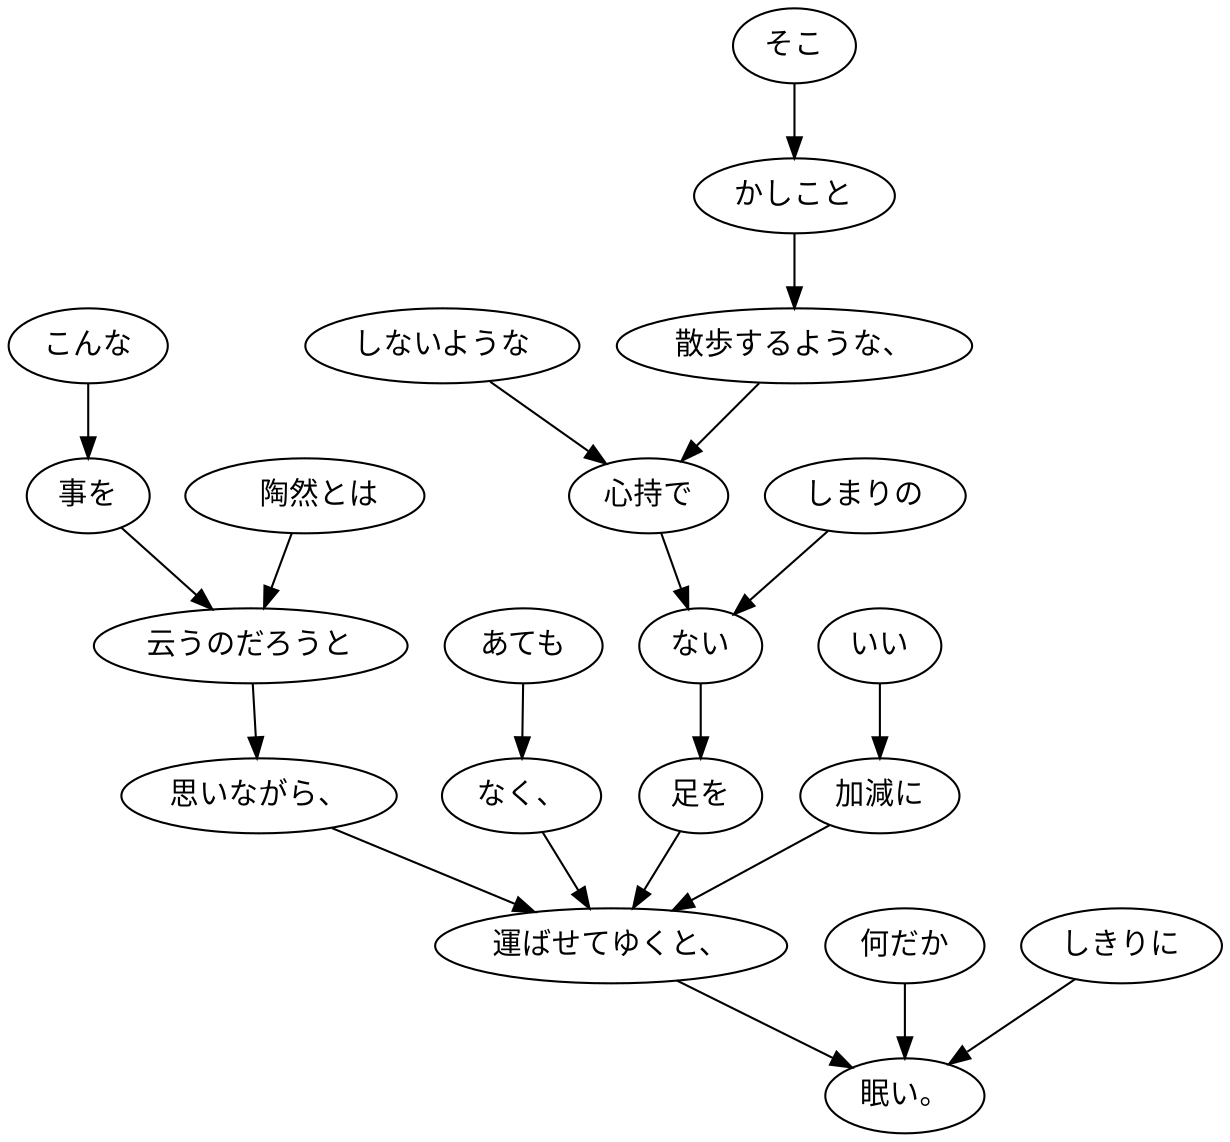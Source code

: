 digraph graph9161 {
	node0 [label="　陶然とは"];
	node1 [label="こんな"];
	node2 [label="事を"];
	node3 [label="云うのだろうと"];
	node4 [label="思いながら、"];
	node5 [label="あても"];
	node6 [label="なく、"];
	node7 [label="そこ"];
	node8 [label="かしこと"];
	node9 [label="散歩するような、"];
	node10 [label="しないような"];
	node11 [label="心持で"];
	node12 [label="しまりの"];
	node13 [label="ない"];
	node14 [label="足を"];
	node15 [label="いい"];
	node16 [label="加減に"];
	node17 [label="運ばせてゆくと、"];
	node18 [label="何だか"];
	node19 [label="しきりに"];
	node20 [label="眠い。"];
	node0 -> node3;
	node1 -> node2;
	node2 -> node3;
	node3 -> node4;
	node4 -> node17;
	node5 -> node6;
	node6 -> node17;
	node7 -> node8;
	node8 -> node9;
	node9 -> node11;
	node10 -> node11;
	node11 -> node13;
	node12 -> node13;
	node13 -> node14;
	node14 -> node17;
	node15 -> node16;
	node16 -> node17;
	node17 -> node20;
	node18 -> node20;
	node19 -> node20;
}
